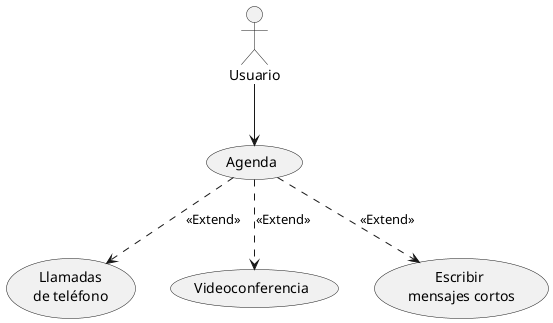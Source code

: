 @startuml

:Usuario:
Usuario --> (Agenda)
Agenda ..> (Llamadas\nde teléfono): <<Extend>>
Agenda ..> (Videoconferencia): <<Extend>>
Agenda ..> (Escribir \nmensajes cortos): <<Extend>>
@enduml